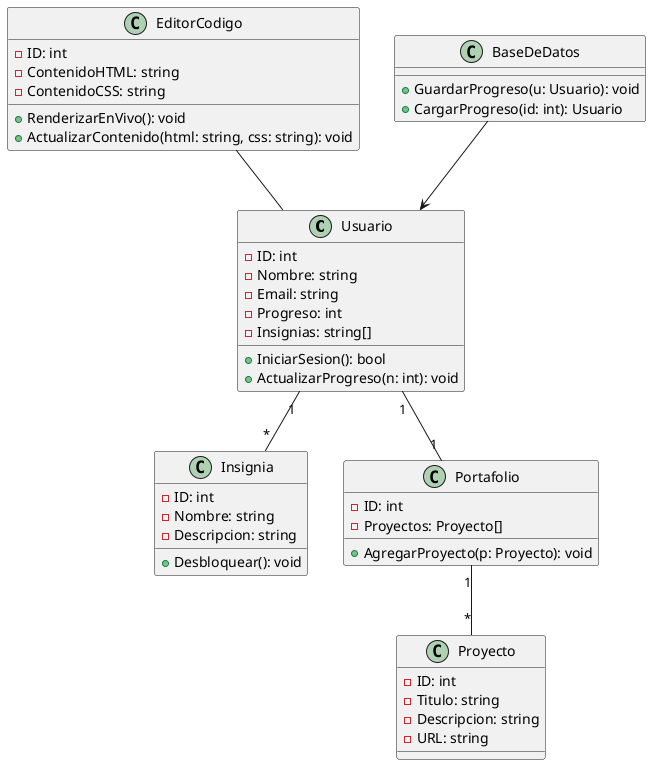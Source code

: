 @startuml SistemaInteractivo

class Usuario {
    -ID: int
    -Nombre: string
    -Email: string
    -Progreso: int
    -Insignias: string[]
    +IniciarSesion(): bool
    +ActualizarProgreso(n: int): void
}

class EditorCodigo {
    -ID: int
    -ContenidoHTML: string
    -ContenidoCSS: string
    +RenderizarEnVivo(): void
    +ActualizarContenido(html: string, css: string): void
}

class Insignia {
    -ID: int
    -Nombre: string
    -Descripcion: string
    +Desbloquear(): void
}

class Proyecto {
    -ID: int
    -Titulo: string
    -Descripcion: string
    -URL: string
}

class Portafolio {
    -ID: int
    -Proyectos: Proyecto[]
    +AgregarProyecto(p: Proyecto): void
}

class BaseDeDatos {
    +GuardarProgreso(u: Usuario): void
    +CargarProgreso(id: int): Usuario
}

Usuario "1" -- "*" Insignia
Usuario "1" -- "1" Portafolio
Portafolio "1" -- "*" Proyecto
EditorCodigo -- Usuario
BaseDeDatos --> Usuario

@enduml
